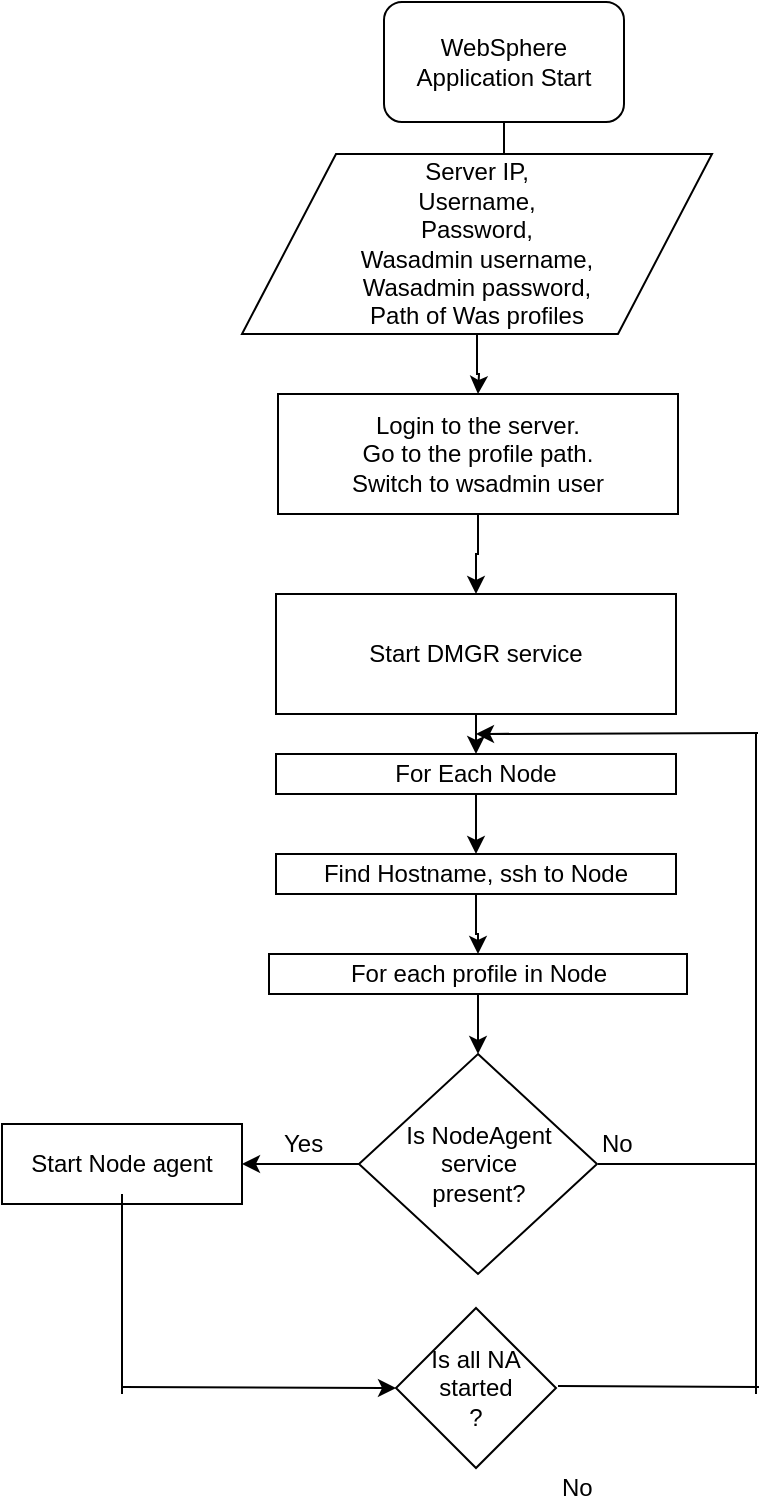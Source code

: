 <mxfile version="11.3.1" type="github" pages="1"><diagram id="XbEey4qihFn1aIaw0n4t" name="Page-1"><mxGraphModel dx="854" dy="468" grid="1" gridSize="10" guides="1" tooltips="1" connect="1" arrows="1" fold="1" page="1" pageScale="1" pageWidth="850" pageHeight="1100" math="0" shadow="0"><root><mxCell id="0"/><mxCell id="1" parent="0"/><mxCell id="oMd4Auz60f5KPNyBKYmL-3" value="" style="edgeStyle=orthogonalEdgeStyle;rounded=0;orthogonalLoop=1;jettySize=auto;html=1;entryX=0.5;entryY=0;entryDx=0;entryDy=0;" parent="1" source="oMd4Auz60f5KPNyBKYmL-1" target="oMd4Auz60f5KPNyBKYmL-4" edge="1"><mxGeometry relative="1" as="geometry"><mxPoint x="420" y="240" as="targetPoint"/></mxGeometry></mxCell><mxCell id="oMd4Auz60f5KPNyBKYmL-1" value="WebSphere Application Start" style="rounded=1;whiteSpace=wrap;html=1;" parent="1" vertex="1"><mxGeometry x="374" y="164" width="120" height="60" as="geometry"/></mxCell><mxCell id="oMd4Auz60f5KPNyBKYmL-6" value="" style="edgeStyle=orthogonalEdgeStyle;rounded=0;orthogonalLoop=1;jettySize=auto;html=1;" parent="1" source="oMd4Auz60f5KPNyBKYmL-4" edge="1"><mxGeometry relative="1" as="geometry"><mxPoint x="421" y="360" as="targetPoint"/></mxGeometry></mxCell><mxCell id="oMd4Auz60f5KPNyBKYmL-4" value="Server IP,&lt;br&gt;Username,&lt;br&gt;Password,&lt;br&gt;Wasadmin username,&lt;br&gt;Wasadmin password,&lt;br&gt;Path of Was profiles" style="shape=parallelogram;perimeter=parallelogramPerimeter;whiteSpace=wrap;html=1;" parent="1" vertex="1"><mxGeometry x="303" y="240" width="235" height="90" as="geometry"/></mxCell><mxCell id="ldHxyFsKk509pLCEU5e3-24" style="edgeStyle=orthogonalEdgeStyle;rounded=0;orthogonalLoop=1;jettySize=auto;html=1;exitX=0.5;exitY=1;exitDx=0;exitDy=0;entryX=0.5;entryY=0;entryDx=0;entryDy=0;" parent="1" source="oMd4Auz60f5KPNyBKYmL-8" target="oMd4Auz60f5KPNyBKYmL-9" edge="1"><mxGeometry relative="1" as="geometry"/></mxCell><mxCell id="oMd4Auz60f5KPNyBKYmL-8" value="Login to the server.&lt;br&gt;Go to the profile path.&lt;br&gt;Switch to wsadmin user" style="rounded=0;whiteSpace=wrap;html=1;" parent="1" vertex="1"><mxGeometry x="321" y="360" width="200" height="60" as="geometry"/></mxCell><mxCell id="ldHxyFsKk509pLCEU5e3-25" style="edgeStyle=orthogonalEdgeStyle;rounded=0;orthogonalLoop=1;jettySize=auto;html=1;exitX=0.5;exitY=1;exitDx=0;exitDy=0;entryX=0.5;entryY=0;entryDx=0;entryDy=0;" parent="1" source="oMd4Auz60f5KPNyBKYmL-9" target="oMd4Auz60f5KPNyBKYmL-13" edge="1"><mxGeometry relative="1" as="geometry"/></mxCell><mxCell id="oMd4Auz60f5KPNyBKYmL-9" value="Start DMGR service" style="rounded=0;whiteSpace=wrap;html=1;" parent="1" vertex="1"><mxGeometry x="320" y="460" width="200" height="60" as="geometry"/></mxCell><mxCell id="ldHxyFsKk509pLCEU5e3-31" style="edgeStyle=orthogonalEdgeStyle;rounded=0;orthogonalLoop=1;jettySize=auto;html=1;exitX=0.5;exitY=1;exitDx=0;exitDy=0;entryX=0.5;entryY=0;entryDx=0;entryDy=0;" parent="1" source="oMd4Auz60f5KPNyBKYmL-13" edge="1"><mxGeometry relative="1" as="geometry"><mxPoint x="420" y="590" as="targetPoint"/></mxGeometry></mxCell><mxCell id="oMd4Auz60f5KPNyBKYmL-13" value="For Each Node" style="rounded=0;whiteSpace=wrap;html=1;" parent="1" vertex="1"><mxGeometry x="320" y="540" width="200" height="20" as="geometry"/></mxCell><mxCell id="b6VbqGa2AgNqBlgmkM4E-3" value="" style="edgeStyle=orthogonalEdgeStyle;rounded=0;orthogonalLoop=1;jettySize=auto;html=1;" parent="1" source="ldHxyFsKk509pLCEU5e3-17" target="b6VbqGa2AgNqBlgmkM4E-2" edge="1"><mxGeometry relative="1" as="geometry"/></mxCell><mxCell id="ldHxyFsKk509pLCEU5e3-17" value="Find Hostname, ssh to Node" style="rounded=0;whiteSpace=wrap;html=1;" parent="1" vertex="1"><mxGeometry x="320" y="590" width="200" height="20" as="geometry"/></mxCell><mxCell id="b6VbqGa2AgNqBlgmkM4E-7" value="" style="edgeStyle=orthogonalEdgeStyle;rounded=0;orthogonalLoop=1;jettySize=auto;html=1;" parent="1" source="b6VbqGa2AgNqBlgmkM4E-2" edge="1"><mxGeometry relative="1" as="geometry"><mxPoint x="421" y="690" as="targetPoint"/></mxGeometry></mxCell><mxCell id="b6VbqGa2AgNqBlgmkM4E-2" value="For each profile in Node" style="rounded=0;whiteSpace=wrap;html=1;" parent="1" vertex="1"><mxGeometry x="316.5" y="640" width="209" height="20" as="geometry"/></mxCell><mxCell id="kcEfun5Aln1re3D9TaMT-24" value="" style="edgeStyle=orthogonalEdgeStyle;rounded=0;orthogonalLoop=1;jettySize=auto;html=1;" edge="1" parent="1" source="kcEfun5Aln1re3D9TaMT-2" target="kcEfun5Aln1re3D9TaMT-11"><mxGeometry relative="1" as="geometry"/></mxCell><mxCell id="kcEfun5Aln1re3D9TaMT-2" value="Is NodeAgent&lt;br&gt;service&lt;br&gt;present?" style="rhombus;whiteSpace=wrap;html=1;" vertex="1" parent="1"><mxGeometry x="361.5" y="690" width="119" height="110" as="geometry"/></mxCell><mxCell id="kcEfun5Aln1re3D9TaMT-5" value="No" style="text;html=1;resizable=0;points=[];autosize=1;align=left;verticalAlign=top;spacingTop=-4;" vertex="1" parent="1"><mxGeometry x="481" y="725" width="30" height="20" as="geometry"/></mxCell><mxCell id="kcEfun5Aln1re3D9TaMT-6" value="" style="endArrow=none;html=1;" edge="1" parent="1"><mxGeometry width="50" height="50" relative="1" as="geometry"><mxPoint x="481" y="745" as="sourcePoint"/><mxPoint x="560" y="745" as="targetPoint"/></mxGeometry></mxCell><mxCell id="kcEfun5Aln1re3D9TaMT-7" value="" style="endArrow=none;html=1;" edge="1" parent="1"><mxGeometry width="50" height="50" relative="1" as="geometry"><mxPoint x="560" y="745" as="sourcePoint"/><mxPoint x="560" y="530" as="targetPoint"/></mxGeometry></mxCell><mxCell id="kcEfun5Aln1re3D9TaMT-8" value="" style="endArrow=classic;html=1;" edge="1" parent="1"><mxGeometry width="50" height="50" relative="1" as="geometry"><mxPoint x="561" y="529.5" as="sourcePoint"/><mxPoint x="420" y="530" as="targetPoint"/></mxGeometry></mxCell><mxCell id="kcEfun5Aln1re3D9TaMT-11" value="Start Node agent" style="rounded=0;whiteSpace=wrap;html=1;" vertex="1" parent="1"><mxGeometry x="183" y="725" width="120" height="40" as="geometry"/></mxCell><mxCell id="kcEfun5Aln1re3D9TaMT-17" value="Is all NA&lt;br&gt;started&lt;br&gt;?" style="rhombus;whiteSpace=wrap;html=1;" vertex="1" parent="1"><mxGeometry x="380" y="817" width="80" height="80" as="geometry"/></mxCell><mxCell id="kcEfun5Aln1re3D9TaMT-21" value="" style="endArrow=none;html=1;" edge="1" parent="1"><mxGeometry width="50" height="50" relative="1" as="geometry"><mxPoint x="461" y="856" as="sourcePoint"/><mxPoint x="561.5" y="856.5" as="targetPoint"/></mxGeometry></mxCell><mxCell id="kcEfun5Aln1re3D9TaMT-23" value="No" style="text;html=1;resizable=0;points=[];autosize=1;align=left;verticalAlign=top;spacingTop=-4;" vertex="1" parent="1"><mxGeometry x="461" y="897" width="30" height="20" as="geometry"/></mxCell><mxCell id="kcEfun5Aln1re3D9TaMT-25" value="Yes" style="text;html=1;resizable=0;points=[];autosize=1;align=left;verticalAlign=top;spacingTop=-4;" vertex="1" parent="1"><mxGeometry x="321.5" y="725" width="40" height="20" as="geometry"/></mxCell><mxCell id="kcEfun5Aln1re3D9TaMT-26" value="" style="endArrow=none;html=1;" edge="1" parent="1"><mxGeometry width="50" height="50" relative="1" as="geometry"><mxPoint x="560" y="860" as="sourcePoint"/><mxPoint x="560" y="740" as="targetPoint"/></mxGeometry></mxCell><mxCell id="kcEfun5Aln1re3D9TaMT-29" value="" style="endArrow=none;html=1;" edge="1" parent="1"><mxGeometry width="50" height="50" relative="1" as="geometry"><mxPoint x="243" y="860" as="sourcePoint"/><mxPoint x="243" y="760" as="targetPoint"/></mxGeometry></mxCell><mxCell id="kcEfun5Aln1re3D9TaMT-30" value="" style="endArrow=classic;html=1;entryX=0;entryY=0.5;entryDx=0;entryDy=0;" edge="1" parent="1" target="kcEfun5Aln1re3D9TaMT-17"><mxGeometry width="50" height="50" relative="1" as="geometry"><mxPoint x="243" y="856.5" as="sourcePoint"/><mxPoint x="313" y="856.5" as="targetPoint"/></mxGeometry></mxCell></root></mxGraphModel></diagram></mxfile>